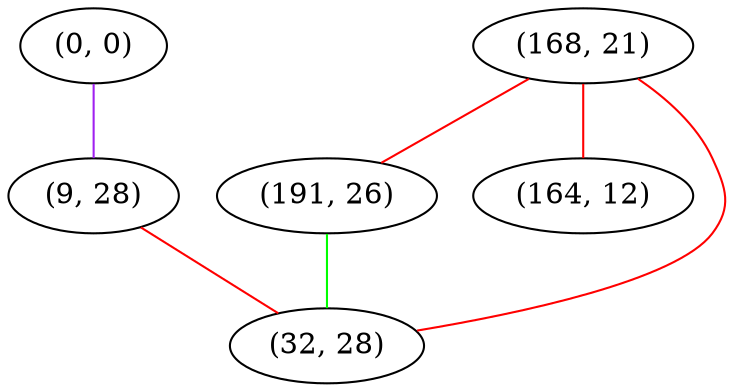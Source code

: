graph "" {
"(0, 0)";
"(168, 21)";
"(191, 26)";
"(164, 12)";
"(9, 28)";
"(32, 28)";
"(0, 0)" -- "(9, 28)"  [color=purple, key=0, weight=4];
"(168, 21)" -- "(164, 12)"  [color=red, key=0, weight=1];
"(168, 21)" -- "(191, 26)"  [color=red, key=0, weight=1];
"(168, 21)" -- "(32, 28)"  [color=red, key=0, weight=1];
"(191, 26)" -- "(32, 28)"  [color=green, key=0, weight=2];
"(9, 28)" -- "(32, 28)"  [color=red, key=0, weight=1];
}
